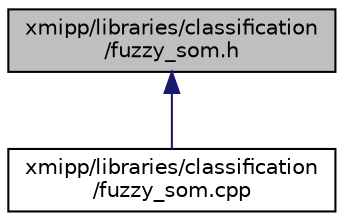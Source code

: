 digraph "xmipp/libraries/classification/fuzzy_som.h"
{
  edge [fontname="Helvetica",fontsize="10",labelfontname="Helvetica",labelfontsize="10"];
  node [fontname="Helvetica",fontsize="10",shape=record];
  Node36 [label="xmipp/libraries/classification\l/fuzzy_som.h",height=0.2,width=0.4,color="black", fillcolor="grey75", style="filled", fontcolor="black"];
  Node36 -> Node37 [dir="back",color="midnightblue",fontsize="10",style="solid",fontname="Helvetica"];
  Node37 [label="xmipp/libraries/classification\l/fuzzy_som.cpp",height=0.2,width=0.4,color="black", fillcolor="white", style="filled",URL="$fuzzy__som_8cpp.html"];
}
